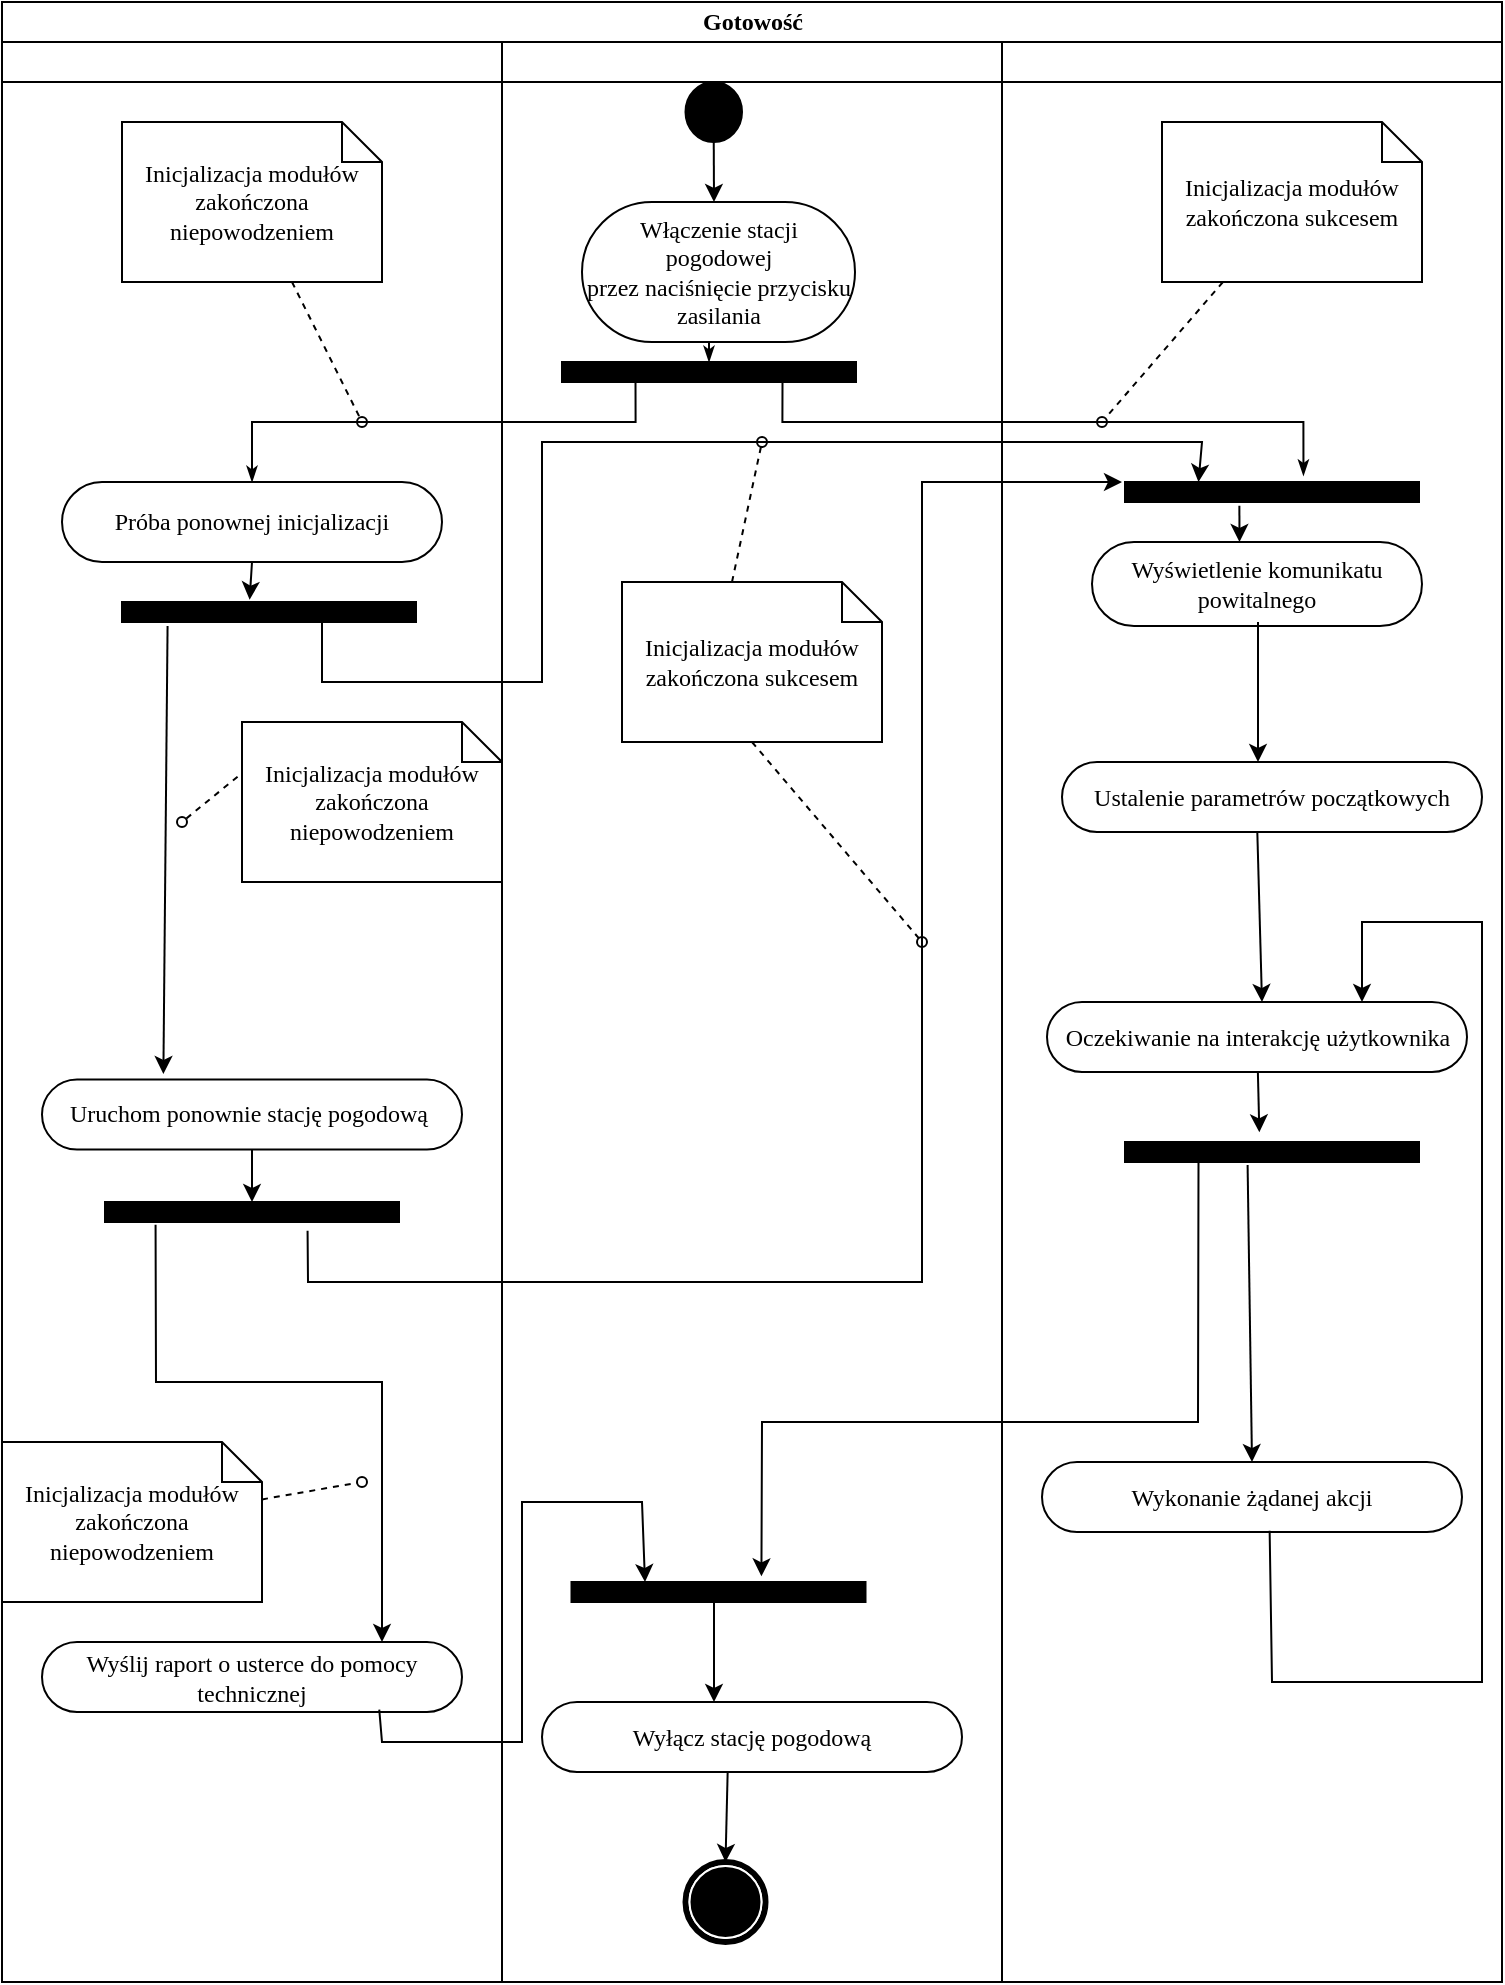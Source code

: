 <mxfile version="21.5.1" type="device">
  <diagram name="Page-1" id="0783ab3e-0a74-02c8-0abd-f7b4e66b4bec">
    <mxGraphModel dx="1063" dy="544" grid="1" gridSize="10" guides="1" tooltips="1" connect="1" arrows="1" fold="1" page="1" pageScale="1" pageWidth="850" pageHeight="1100" background="none" math="0" shadow="0">
      <root>
        <mxCell id="0" />
        <mxCell id="1" parent="0" />
        <mxCell id="1c1d494c118603dd-1" value="Gotowość" style="swimlane;html=1;childLayout=stackLayout;startSize=20;rounded=0;shadow=0;comic=0;labelBackgroundColor=none;strokeWidth=1;fontFamily=Verdana;fontSize=12;align=center;" parent="1" vertex="1">
          <mxGeometry x="40" y="20" width="750" height="990" as="geometry" />
        </mxCell>
        <mxCell id="1c1d494c118603dd-2" value="" style="swimlane;html=1;startSize=20;" parent="1c1d494c118603dd-1" vertex="1">
          <mxGeometry y="20" width="250" height="970" as="geometry" />
        </mxCell>
        <mxCell id="1c1d494c118603dd-6" value="Próba ponownej inicjalizacji" style="rounded=1;whiteSpace=wrap;html=1;shadow=0;comic=0;labelBackgroundColor=none;strokeWidth=1;fontFamily=Verdana;fontSize=12;align=center;arcSize=50;" parent="1c1d494c118603dd-2" vertex="1">
          <mxGeometry x="30" y="220" width="190" height="40" as="geometry" />
        </mxCell>
        <mxCell id="1c1d494c118603dd-7" value="Uruchom ponownie stację pogodową&amp;nbsp;" style="rounded=1;whiteSpace=wrap;html=1;shadow=0;comic=0;labelBackgroundColor=none;strokeWidth=1;fontFamily=Verdana;fontSize=12;align=center;arcSize=50;" parent="1c1d494c118603dd-2" vertex="1">
          <mxGeometry x="20" y="518.8" width="210" height="35" as="geometry" />
        </mxCell>
        <mxCell id="1c1d494c118603dd-46" style="edgeStyle=none;rounded=0;html=1;labelBackgroundColor=none;startArrow=none;startFill=0;startSize=5;endArrow=oval;endFill=0;endSize=5;jettySize=auto;orthogonalLoop=1;strokeWidth=1;fontFamily=Verdana;fontSize=12;dashed=1;" parent="1c1d494c118603dd-2" source="1c1d494c118603dd-21" edge="1">
          <mxGeometry relative="1" as="geometry">
            <mxPoint x="180" y="190" as="targetPoint" />
          </mxGeometry>
        </mxCell>
        <mxCell id="1c1d494c118603dd-21" value="Inicjalizacja modułów zakończona niepowodzeniem" style="shape=note;whiteSpace=wrap;html=1;rounded=0;shadow=0;comic=0;labelBackgroundColor=none;strokeWidth=1;fontFamily=Verdana;fontSize=12;align=center;size=20;" parent="1c1d494c118603dd-2" vertex="1">
          <mxGeometry x="60" y="40" width="130" height="80" as="geometry" />
        </mxCell>
        <mxCell id="HhpLs1O7LeuxN2lXD0YF-12" style="edgeStyle=none;rounded=0;html=1;labelBackgroundColor=none;startArrow=none;startFill=0;startSize=5;endArrow=oval;endFill=0;endSize=5;jettySize=auto;orthogonalLoop=1;strokeWidth=1;fontFamily=Verdana;fontSize=12;dashed=1;exitX=-0.017;exitY=0.342;exitDx=0;exitDy=0;exitPerimeter=0;" edge="1" parent="1c1d494c118603dd-2" source="HhpLs1O7LeuxN2lXD0YF-13">
          <mxGeometry relative="1" as="geometry">
            <mxPoint x="90" y="390" as="targetPoint" />
          </mxGeometry>
        </mxCell>
        <mxCell id="HhpLs1O7LeuxN2lXD0YF-13" value="Inicjalizacja modułów zakończona niepowodzeniem" style="shape=note;whiteSpace=wrap;html=1;rounded=0;shadow=0;comic=0;labelBackgroundColor=none;strokeWidth=1;fontFamily=Verdana;fontSize=12;align=center;size=20;" vertex="1" parent="1c1d494c118603dd-2">
          <mxGeometry x="120" y="340" width="130" height="80" as="geometry" />
        </mxCell>
        <mxCell id="HhpLs1O7LeuxN2lXD0YF-14" value="" style="endArrow=classic;html=1;rounded=0;exitX=0.5;exitY=1;exitDx=0;exitDy=0;entryX=0.434;entryY=-0.118;entryDx=0;entryDy=0;entryPerimeter=0;" edge="1" parent="1c1d494c118603dd-2" source="1c1d494c118603dd-6" target="1c1d494c118603dd-12">
          <mxGeometry width="50" height="50" relative="1" as="geometry">
            <mxPoint x="187.7" y="370.0" as="sourcePoint" />
            <mxPoint x="240" y="438.8" as="targetPoint" />
          </mxGeometry>
        </mxCell>
        <mxCell id="HhpLs1O7LeuxN2lXD0YF-18" style="edgeStyle=none;rounded=0;html=1;labelBackgroundColor=none;startArrow=none;startFill=0;startSize=5;endArrow=oval;endFill=0;endSize=5;jettySize=auto;orthogonalLoop=1;strokeWidth=1;fontFamily=Verdana;fontSize=12;dashed=1;" edge="1" parent="1c1d494c118603dd-2" source="HhpLs1O7LeuxN2lXD0YF-19">
          <mxGeometry relative="1" as="geometry">
            <mxPoint x="180" y="720" as="targetPoint" />
          </mxGeometry>
        </mxCell>
        <mxCell id="HhpLs1O7LeuxN2lXD0YF-19" value="Inicjalizacja modułów zakończona niepowodzeniem" style="shape=note;whiteSpace=wrap;html=1;rounded=0;shadow=0;comic=0;labelBackgroundColor=none;strokeWidth=1;fontFamily=Verdana;fontSize=12;align=center;size=20;" vertex="1" parent="1c1d494c118603dd-2">
          <mxGeometry y="700" width="130" height="80" as="geometry" />
        </mxCell>
        <mxCell id="HhpLs1O7LeuxN2lXD0YF-20" value="Wyślij raport o usterce do pomocy technicznej" style="rounded=1;whiteSpace=wrap;html=1;shadow=0;comic=0;labelBackgroundColor=none;strokeWidth=1;fontFamily=Verdana;fontSize=12;align=center;arcSize=50;" vertex="1" parent="1c1d494c118603dd-2">
          <mxGeometry x="20" y="800" width="210" height="35" as="geometry" />
        </mxCell>
        <mxCell id="HhpLs1O7LeuxN2lXD0YF-21" value="" style="endArrow=classic;html=1;rounded=0;exitX=0.172;exitY=1.137;exitDx=0;exitDy=0;exitPerimeter=0;" edge="1" parent="1c1d494c118603dd-2" source="HhpLs1O7LeuxN2lXD0YF-25">
          <mxGeometry width="50" height="50" relative="1" as="geometry">
            <mxPoint x="70" y="640" as="sourcePoint" />
            <mxPoint x="190" y="800" as="targetPoint" />
            <Array as="points">
              <mxPoint x="77" y="670" />
              <mxPoint x="190" y="670" />
            </Array>
          </mxGeometry>
        </mxCell>
        <mxCell id="HhpLs1O7LeuxN2lXD0YF-23" value="" style="endArrow=classic;html=1;rounded=0;" edge="1" parent="1c1d494c118603dd-2">
          <mxGeometry width="50" height="50" relative="1" as="geometry">
            <mxPoint x="356" y="780" as="sourcePoint" />
            <mxPoint x="356" y="830" as="targetPoint" />
            <Array as="points">
              <mxPoint x="356" y="800" />
            </Array>
          </mxGeometry>
        </mxCell>
        <mxCell id="1c1d494c118603dd-12" value="" style="whiteSpace=wrap;html=1;rounded=0;shadow=0;comic=0;labelBackgroundColor=none;strokeWidth=1;fillColor=#000000;fontFamily=Verdana;fontSize=12;align=center;rotation=0;" parent="1c1d494c118603dd-2" vertex="1">
          <mxGeometry x="60" y="280" width="147" height="10" as="geometry" />
        </mxCell>
        <mxCell id="HhpLs1O7LeuxN2lXD0YF-24" value="" style="endArrow=classic;html=1;rounded=0;exitX=0.155;exitY=1.2;exitDx=0;exitDy=0;entryX=0.289;entryY=-0.08;entryDx=0;entryDy=0;entryPerimeter=0;exitPerimeter=0;" edge="1" parent="1c1d494c118603dd-2" source="1c1d494c118603dd-12" target="1c1d494c118603dd-7">
          <mxGeometry width="50" height="50" relative="1" as="geometry">
            <mxPoint x="70" y="480" as="sourcePoint" />
            <mxPoint x="120" y="430" as="targetPoint" />
          </mxGeometry>
        </mxCell>
        <mxCell id="HhpLs1O7LeuxN2lXD0YF-25" value="" style="whiteSpace=wrap;html=1;rounded=0;shadow=0;comic=0;labelBackgroundColor=none;strokeWidth=1;fillColor=#000000;fontFamily=Verdana;fontSize=12;align=center;rotation=0;" vertex="1" parent="1c1d494c118603dd-2">
          <mxGeometry x="51.5" y="580" width="147" height="10" as="geometry" />
        </mxCell>
        <mxCell id="HhpLs1O7LeuxN2lXD0YF-26" value="" style="endArrow=classic;html=1;rounded=0;exitX=0.5;exitY=1;exitDx=0;exitDy=0;entryX=0.5;entryY=0;entryDx=0;entryDy=0;" edge="1" parent="1c1d494c118603dd-2" source="1c1d494c118603dd-7" target="HhpLs1O7LeuxN2lXD0YF-25">
          <mxGeometry width="50" height="50" relative="1" as="geometry">
            <mxPoint x="170" y="660" as="sourcePoint" />
            <mxPoint x="220" y="610" as="targetPoint" />
          </mxGeometry>
        </mxCell>
        <mxCell id="1c1d494c118603dd-3" value="" style="swimlane;html=1;startSize=20;" parent="1c1d494c118603dd-1" vertex="1">
          <mxGeometry x="250" y="20" width="250" height="970" as="geometry" />
        </mxCell>
        <mxCell id="60571a20871a0731-3" value="" style="whiteSpace=wrap;html=1;rounded=0;shadow=0;comic=0;labelBackgroundColor=none;strokeWidth=1;fillColor=#000000;fontFamily=Verdana;fontSize=12;align=center;rotation=0;" parent="1c1d494c118603dd-3" vertex="1">
          <mxGeometry x="30" y="160" width="147" height="10" as="geometry" />
        </mxCell>
        <mxCell id="60571a20871a0731-8" value="Włączenie stacji pogodowej&lt;br/&gt;     przez naciśnięcie przycisku&lt;br/&gt;     zasilania" style="rounded=1;whiteSpace=wrap;html=1;shadow=0;comic=0;labelBackgroundColor=none;strokeWidth=1;fontFamily=Verdana;fontSize=12;align=center;arcSize=50;" parent="1c1d494c118603dd-3" vertex="1">
          <mxGeometry x="40" y="80" width="136.5" height="70" as="geometry" />
        </mxCell>
        <mxCell id="1c1d494c118603dd-28" style="edgeStyle=orthogonalEdgeStyle;rounded=0;html=1;entryX=0.5;entryY=0;labelBackgroundColor=none;startArrow=none;startFill=0;startSize=5;endArrow=classicThin;endFill=1;endSize=5;jettySize=auto;orthogonalLoop=1;strokeWidth=1;fontFamily=Verdana;fontSize=12" parent="1c1d494c118603dd-3" source="60571a20871a0731-8" target="60571a20871a0731-3" edge="1">
          <mxGeometry relative="1" as="geometry">
            <Array as="points">
              <mxPoint x="104" y="125" />
            </Array>
          </mxGeometry>
        </mxCell>
        <mxCell id="60571a20871a0731-4" value="" style="ellipse;whiteSpace=wrap;html=1;rounded=0;shadow=0;comic=0;labelBackgroundColor=none;strokeWidth=1;fillColor=#000000;fontFamily=Verdana;fontSize=12;align=center;" parent="1c1d494c118603dd-3" vertex="1">
          <mxGeometry x="91.75" y="20" width="28.25" height="30" as="geometry" />
        </mxCell>
        <mxCell id="HhpLs1O7LeuxN2lXD0YF-6" value="" style="endArrow=classic;html=1;rounded=0;exitX=0.5;exitY=1;exitDx=0;exitDy=0;" edge="1" parent="1c1d494c118603dd-3" source="60571a20871a0731-4">
          <mxGeometry width="50" height="50" relative="1" as="geometry">
            <mxPoint x="110" y="210" as="sourcePoint" />
            <mxPoint x="106" y="80" as="targetPoint" />
          </mxGeometry>
        </mxCell>
        <mxCell id="HhpLs1O7LeuxN2lXD0YF-8" value="Inicjalizacja modułów zakończona sukcesem" style="shape=note;whiteSpace=wrap;html=1;rounded=0;shadow=0;comic=0;labelBackgroundColor=none;strokeWidth=1;fontFamily=Verdana;fontSize=12;align=center;size=20;" vertex="1" parent="1c1d494c118603dd-3">
          <mxGeometry x="60" y="270" width="130" height="80" as="geometry" />
        </mxCell>
        <mxCell id="HhpLs1O7LeuxN2lXD0YF-31" value="" style="whiteSpace=wrap;html=1;rounded=0;shadow=0;comic=0;labelBackgroundColor=none;strokeWidth=1;fillColor=#000000;fontFamily=Verdana;fontSize=12;align=center;rotation=0;" vertex="1" parent="1c1d494c118603dd-3">
          <mxGeometry x="34.75" y="770" width="147" height="10" as="geometry" />
        </mxCell>
        <mxCell id="HhpLs1O7LeuxN2lXD0YF-22" value="Wyłącz stację pogodową" style="rounded=1;whiteSpace=wrap;html=1;shadow=0;comic=0;labelBackgroundColor=none;strokeWidth=1;fontFamily=Verdana;fontSize=12;align=center;arcSize=50;" vertex="1" parent="1c1d494c118603dd-3">
          <mxGeometry x="20" y="830" width="210" height="35" as="geometry" />
        </mxCell>
        <mxCell id="60571a20871a0731-5" value="" style="shape=mxgraph.bpmn.shape;html=1;verticalLabelPosition=bottom;labelBackgroundColor=#ffffff;verticalAlign=top;perimeter=ellipsePerimeter;outline=end;symbol=terminate;rounded=0;shadow=0;comic=0;strokeWidth=1;fontFamily=Verdana;fontSize=12;align=center;" parent="1c1d494c118603dd-3" vertex="1">
          <mxGeometry x="91.75" y="910" width="40" height="40" as="geometry" />
        </mxCell>
        <mxCell id="HhpLs1O7LeuxN2lXD0YF-40" value="" style="endArrow=classic;html=1;rounded=0;exitX=0.442;exitY=1.01;exitDx=0;exitDy=0;exitPerimeter=0;entryX=0.5;entryY=0;entryDx=0;entryDy=0;" edge="1" parent="1c1d494c118603dd-3" source="HhpLs1O7LeuxN2lXD0YF-22" target="60571a20871a0731-5">
          <mxGeometry width="50" height="50" relative="1" as="geometry">
            <mxPoint x="100" y="930" as="sourcePoint" />
            <mxPoint x="150" y="880" as="targetPoint" />
          </mxGeometry>
        </mxCell>
        <mxCell id="1c1d494c118603dd-4" value="" style="swimlane;html=1;startSize=20;" parent="1c1d494c118603dd-1" vertex="1">
          <mxGeometry x="500" y="20" width="250" height="970" as="geometry" />
        </mxCell>
        <mxCell id="1c1d494c118603dd-5" value="Wyświetlenie komunikatu powitalnego" style="rounded=1;whiteSpace=wrap;html=1;shadow=0;comic=0;labelBackgroundColor=none;strokeWidth=1;fontFamily=Verdana;fontSize=12;align=center;arcSize=50;" parent="1c1d494c118603dd-4" vertex="1">
          <mxGeometry x="45" y="250" width="165" height="42" as="geometry" />
        </mxCell>
        <mxCell id="1c1d494c118603dd-48" style="edgeStyle=none;rounded=0;html=1;dashed=1;labelBackgroundColor=none;startArrow=none;startFill=0;startSize=5;endArrow=oval;endFill=0;endSize=5;jettySize=auto;orthogonalLoop=1;strokeWidth=1;fontFamily=Verdana;fontSize=12" parent="1c1d494c118603dd-4" source="1c1d494c118603dd-20" edge="1">
          <mxGeometry relative="1" as="geometry">
            <mxPoint x="50" y="190" as="targetPoint" />
          </mxGeometry>
        </mxCell>
        <mxCell id="1c1d494c118603dd-20" value="Inicjalizacja modułów zakończona sukcesem" style="shape=note;whiteSpace=wrap;html=1;rounded=0;shadow=0;comic=0;labelBackgroundColor=none;strokeWidth=1;fontFamily=Verdana;fontSize=12;align=center;size=20;" parent="1c1d494c118603dd-4" vertex="1">
          <mxGeometry x="80" y="40" width="130" height="80" as="geometry" />
        </mxCell>
        <mxCell id="HhpLs1O7LeuxN2lXD0YF-27" value="" style="endArrow=classic;html=1;rounded=0;" edge="1" parent="1c1d494c118603dd-4">
          <mxGeometry width="50" height="50" relative="1" as="geometry">
            <mxPoint x="128" y="290" as="sourcePoint" />
            <mxPoint x="128" y="360" as="targetPoint" />
          </mxGeometry>
        </mxCell>
        <mxCell id="HhpLs1O7LeuxN2lXD0YF-28" value="Ustalenie parametrów początkowych" style="rounded=1;whiteSpace=wrap;html=1;shadow=0;comic=0;labelBackgroundColor=none;strokeWidth=1;fontFamily=Verdana;fontSize=12;align=center;arcSize=50;" vertex="1" parent="1c1d494c118603dd-4">
          <mxGeometry x="30" y="360.0" width="210" height="35" as="geometry" />
        </mxCell>
        <mxCell id="HhpLs1O7LeuxN2lXD0YF-29" value="" style="endArrow=classic;html=1;rounded=0;exitX=0.465;exitY=0.992;exitDx=0;exitDy=0;exitPerimeter=0;" edge="1" parent="1c1d494c118603dd-4" source="HhpLs1O7LeuxN2lXD0YF-28">
          <mxGeometry width="50" height="50" relative="1" as="geometry">
            <mxPoint x="170" y="550" as="sourcePoint" />
            <mxPoint x="130" y="480" as="targetPoint" />
          </mxGeometry>
        </mxCell>
        <mxCell id="HhpLs1O7LeuxN2lXD0YF-30" value="Oczekiwanie na interakcję użytkownika" style="rounded=1;whiteSpace=wrap;html=1;shadow=0;comic=0;labelBackgroundColor=none;strokeWidth=1;fontFamily=Verdana;fontSize=12;align=center;arcSize=50;" vertex="1" parent="1c1d494c118603dd-4">
          <mxGeometry x="22.5" y="480" width="210" height="35" as="geometry" />
        </mxCell>
        <mxCell id="HhpLs1O7LeuxN2lXD0YF-33" value="" style="whiteSpace=wrap;html=1;rounded=0;shadow=0;comic=0;labelBackgroundColor=none;strokeWidth=1;fillColor=#000000;fontFamily=Verdana;fontSize=12;align=center;rotation=0;" vertex="1" parent="1c1d494c118603dd-4">
          <mxGeometry x="61.5" y="550" width="147" height="10" as="geometry" />
        </mxCell>
        <mxCell id="HhpLs1O7LeuxN2lXD0YF-34" value="" style="whiteSpace=wrap;html=1;rounded=0;shadow=0;comic=0;labelBackgroundColor=none;strokeWidth=1;fillColor=#000000;fontFamily=Verdana;fontSize=12;align=center;rotation=0;" vertex="1" parent="1c1d494c118603dd-4">
          <mxGeometry x="61.5" y="220" width="147" height="10" as="geometry" />
        </mxCell>
        <mxCell id="HhpLs1O7LeuxN2lXD0YF-35" value="" style="endArrow=classic;html=1;rounded=0;exitX=0.389;exitY=1.182;exitDx=0;exitDy=0;exitPerimeter=0;entryX=0.447;entryY=0;entryDx=0;entryDy=0;entryPerimeter=0;" edge="1" parent="1c1d494c118603dd-4" source="HhpLs1O7LeuxN2lXD0YF-34" target="1c1d494c118603dd-5">
          <mxGeometry width="50" height="50" relative="1" as="geometry">
            <mxPoint x="150" y="350" as="sourcePoint" />
            <mxPoint x="200" y="300" as="targetPoint" />
          </mxGeometry>
        </mxCell>
        <mxCell id="HhpLs1O7LeuxN2lXD0YF-36" value="" style="endArrow=classic;html=1;rounded=0;entryX=0.457;entryY=-0.482;entryDx=0;entryDy=0;entryPerimeter=0;" edge="1" parent="1c1d494c118603dd-4" source="HhpLs1O7LeuxN2lXD0YF-30" target="HhpLs1O7LeuxN2lXD0YF-33">
          <mxGeometry width="50" height="50" relative="1" as="geometry">
            <mxPoint x="110" y="730" as="sourcePoint" />
            <mxPoint x="160" y="680" as="targetPoint" />
          </mxGeometry>
        </mxCell>
        <mxCell id="HhpLs1O7LeuxN2lXD0YF-38" value="Wykonanie żądanej akcji" style="rounded=1;whiteSpace=wrap;html=1;shadow=0;comic=0;labelBackgroundColor=none;strokeWidth=1;fontFamily=Verdana;fontSize=12;align=center;arcSize=50;" vertex="1" parent="1c1d494c118603dd-4">
          <mxGeometry x="20" y="710" width="210" height="35" as="geometry" />
        </mxCell>
        <mxCell id="HhpLs1O7LeuxN2lXD0YF-41" value="" style="endArrow=classic;html=1;rounded=0;exitX=0.417;exitY=1.155;exitDx=0;exitDy=0;exitPerimeter=0;entryX=0.5;entryY=0;entryDx=0;entryDy=0;" edge="1" parent="1c1d494c118603dd-4" source="HhpLs1O7LeuxN2lXD0YF-33" target="HhpLs1O7LeuxN2lXD0YF-38">
          <mxGeometry width="50" height="50" relative="1" as="geometry">
            <mxPoint x="160" y="710" as="sourcePoint" />
            <mxPoint x="210" y="660" as="targetPoint" />
          </mxGeometry>
        </mxCell>
        <mxCell id="HhpLs1O7LeuxN2lXD0YF-45" value="" style="endArrow=classic;html=1;rounded=0;exitX=0.542;exitY=0.982;exitDx=0;exitDy=0;exitPerimeter=0;entryX=0.75;entryY=0;entryDx=0;entryDy=0;" edge="1" parent="1c1d494c118603dd-4" source="HhpLs1O7LeuxN2lXD0YF-38" target="HhpLs1O7LeuxN2lXD0YF-30">
          <mxGeometry width="50" height="50" relative="1" as="geometry">
            <mxPoint x="134.67" y="782.37" as="sourcePoint" />
            <mxPoint x="220" y="540" as="targetPoint" />
            <Array as="points">
              <mxPoint x="135" y="820" />
              <mxPoint x="240" y="820" />
              <mxPoint x="240" y="670" />
              <mxPoint x="240" y="590" />
              <mxPoint x="240" y="550" />
              <mxPoint x="240" y="440" />
              <mxPoint x="180" y="440" />
            </Array>
          </mxGeometry>
        </mxCell>
        <mxCell id="1c1d494c118603dd-29" style="edgeStyle=orthogonalEdgeStyle;rounded=0;html=1;exitX=0.75;exitY=1;labelBackgroundColor=none;startArrow=none;startFill=0;startSize=5;endArrow=classicThin;endFill=1;endSize=5;jettySize=auto;orthogonalLoop=1;strokeWidth=1;fontFamily=Verdana;fontSize=12;entryX=0.607;entryY=-0.318;entryDx=0;entryDy=0;entryPerimeter=0;" parent="1c1d494c118603dd-1" source="60571a20871a0731-3" target="HhpLs1O7LeuxN2lXD0YF-34" edge="1">
          <mxGeometry relative="1" as="geometry">
            <Array as="points">
              <mxPoint x="390" y="210" />
              <mxPoint x="651" y="210" />
            </Array>
            <mxPoint x="650" y="220" as="targetPoint" />
          </mxGeometry>
        </mxCell>
        <mxCell id="1c1d494c118603dd-30" style="edgeStyle=orthogonalEdgeStyle;rounded=0;html=1;exitX=0.25;exitY=1;entryX=0.5;entryY=0;labelBackgroundColor=none;startArrow=none;startFill=0;startSize=5;endArrow=classicThin;endFill=1;endSize=5;jettySize=auto;orthogonalLoop=1;strokeWidth=1;fontFamily=Verdana;fontSize=12" parent="1c1d494c118603dd-1" source="60571a20871a0731-3" target="1c1d494c118603dd-6" edge="1">
          <mxGeometry relative="1" as="geometry">
            <Array as="points">
              <mxPoint x="317" y="210" />
              <mxPoint x="125" y="210" />
            </Array>
          </mxGeometry>
        </mxCell>
        <mxCell id="HhpLs1O7LeuxN2lXD0YF-7" value="" style="endArrow=classic;html=1;rounded=0;entryX=0.25;entryY=0;entryDx=0;entryDy=0;" edge="1" parent="1c1d494c118603dd-1" target="HhpLs1O7LeuxN2lXD0YF-34">
          <mxGeometry width="50" height="50" relative="1" as="geometry">
            <mxPoint x="160" y="305" as="sourcePoint" />
            <mxPoint x="640" y="230" as="targetPoint" />
            <Array as="points">
              <mxPoint x="160" y="340" />
              <mxPoint x="270" y="340" />
              <mxPoint x="270" y="220" />
              <mxPoint x="410" y="220" />
              <mxPoint x="600" y="220" />
            </Array>
          </mxGeometry>
        </mxCell>
        <mxCell id="HhpLs1O7LeuxN2lXD0YF-15" value="" style="endArrow=classic;html=1;rounded=0;exitX=0.689;exitY=1.437;exitDx=0;exitDy=0;exitPerimeter=0;" edge="1" parent="1c1d494c118603dd-1" source="HhpLs1O7LeuxN2lXD0YF-25">
          <mxGeometry width="50" height="50" relative="1" as="geometry">
            <mxPoint x="150" y="640" as="sourcePoint" />
            <mxPoint x="560" y="240" as="targetPoint" />
            <Array as="points">
              <mxPoint x="153" y="640" />
              <mxPoint x="460" y="640" />
              <mxPoint x="460" y="240" />
            </Array>
          </mxGeometry>
        </mxCell>
        <mxCell id="HhpLs1O7LeuxN2lXD0YF-32" value="" style="endArrow=classic;html=1;rounded=0;exitX=0.803;exitY=0.966;exitDx=0;exitDy=0;exitPerimeter=0;entryX=0.25;entryY=0;entryDx=0;entryDy=0;" edge="1" parent="1c1d494c118603dd-1" source="HhpLs1O7LeuxN2lXD0YF-20" target="HhpLs1O7LeuxN2lXD0YF-31">
          <mxGeometry width="50" height="50" relative="1" as="geometry">
            <mxPoint x="140" y="960" as="sourcePoint" />
            <mxPoint x="330" y="750" as="targetPoint" />
            <Array as="points">
              <mxPoint x="190" y="870" />
              <mxPoint x="260" y="870" />
              <mxPoint x="260" y="750" />
              <mxPoint x="320" y="750" />
            </Array>
          </mxGeometry>
        </mxCell>
        <mxCell id="HhpLs1O7LeuxN2lXD0YF-37" value="" style="endArrow=classic;html=1;rounded=0;exitX=0.25;exitY=1;exitDx=0;exitDy=0;entryX=0.646;entryY=-0.282;entryDx=0;entryDy=0;entryPerimeter=0;" edge="1" parent="1c1d494c118603dd-1" source="HhpLs1O7LeuxN2lXD0YF-33" target="HhpLs1O7LeuxN2lXD0YF-31">
          <mxGeometry width="50" height="50" relative="1" as="geometry">
            <mxPoint x="620" y="710" as="sourcePoint" />
            <mxPoint x="670" y="660" as="targetPoint" />
            <Array as="points">
              <mxPoint x="598" y="710" />
              <mxPoint x="380" y="710" />
            </Array>
          </mxGeometry>
        </mxCell>
        <mxCell id="HhpLs1O7LeuxN2lXD0YF-10" style="edgeStyle=none;rounded=0;html=1;dashed=1;labelBackgroundColor=none;startArrow=none;startFill=0;startSize=5;endArrow=oval;endFill=0;endSize=5;jettySize=auto;orthogonalLoop=1;strokeWidth=1;fontFamily=Verdana;fontSize=12;exitX=0;exitY=0;exitDx=55;exitDy=0;exitPerimeter=0;" edge="1" parent="1" source="HhpLs1O7LeuxN2lXD0YF-8">
          <mxGeometry relative="1" as="geometry">
            <mxPoint x="410" y="340" as="sourcePoint" />
            <mxPoint x="420" y="240" as="targetPoint" />
          </mxGeometry>
        </mxCell>
        <mxCell id="HhpLs1O7LeuxN2lXD0YF-17" style="edgeStyle=none;rounded=0;html=1;dashed=1;labelBackgroundColor=none;startArrow=none;startFill=0;startSize=5;endArrow=oval;endFill=0;endSize=5;jettySize=auto;orthogonalLoop=1;strokeWidth=1;fontFamily=Verdana;fontSize=12;exitX=0.5;exitY=1;exitDx=0;exitDy=0;exitPerimeter=0;" edge="1" parent="1" source="HhpLs1O7LeuxN2lXD0YF-8">
          <mxGeometry relative="1" as="geometry">
            <mxPoint x="415" y="360" as="sourcePoint" />
            <mxPoint x="500" y="490" as="targetPoint" />
          </mxGeometry>
        </mxCell>
      </root>
    </mxGraphModel>
  </diagram>
</mxfile>
